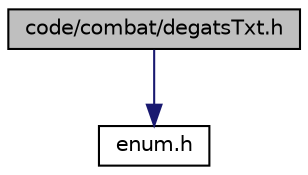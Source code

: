 digraph "code/combat/degatsTxt.h"
{
  edge [fontname="Helvetica",fontsize="10",labelfontname="Helvetica",labelfontsize="10"];
  node [fontname="Helvetica",fontsize="10",shape=record];
  Node0 [label="code/combat/degatsTxt.h",height=0.2,width=0.4,color="black", fillcolor="grey75", style="filled", fontcolor="black"];
  Node0 -> Node1 [color="midnightblue",fontsize="10",style="solid",fontname="Helvetica"];
  Node1 [label="enum.h",height=0.2,width=0.4,color="black", fillcolor="white", style="filled",URL="$enum_8h.html",tooltip="enumeration du programme "];
}
